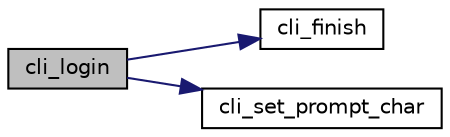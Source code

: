digraph "cli_login"
{
 // LATEX_PDF_SIZE
  edge [fontname="Helvetica",fontsize="10",labelfontname="Helvetica",labelfontsize="10"];
  node [fontname="Helvetica",fontsize="10",shape=record];
  rankdir="LR";
  Node1 [label="cli_login",height=0.2,width=0.4,color="black", fillcolor="grey75", style="filled", fontcolor="black",tooltip=" "];
  Node1 -> Node2 [color="midnightblue",fontsize="10",style="solid",fontname="Helvetica"];
  Node2 [label="cli_finish",height=0.2,width=0.4,color="black", fillcolor="white", style="filled",URL="$cli_8c.html#a25c083a39b3116d0a49398cf9915bcbc",tooltip=" "];
  Node1 -> Node3 [color="midnightblue",fontsize="10",style="solid",fontname="Helvetica"];
  Node3 [label="cli_set_prompt_char",height=0.2,width=0.4,color="black", fillcolor="white", style="filled",URL="$cli_8c.html#a1464929aeb8dbd38316cb98ab2b0f8e5",tooltip=" "];
}
